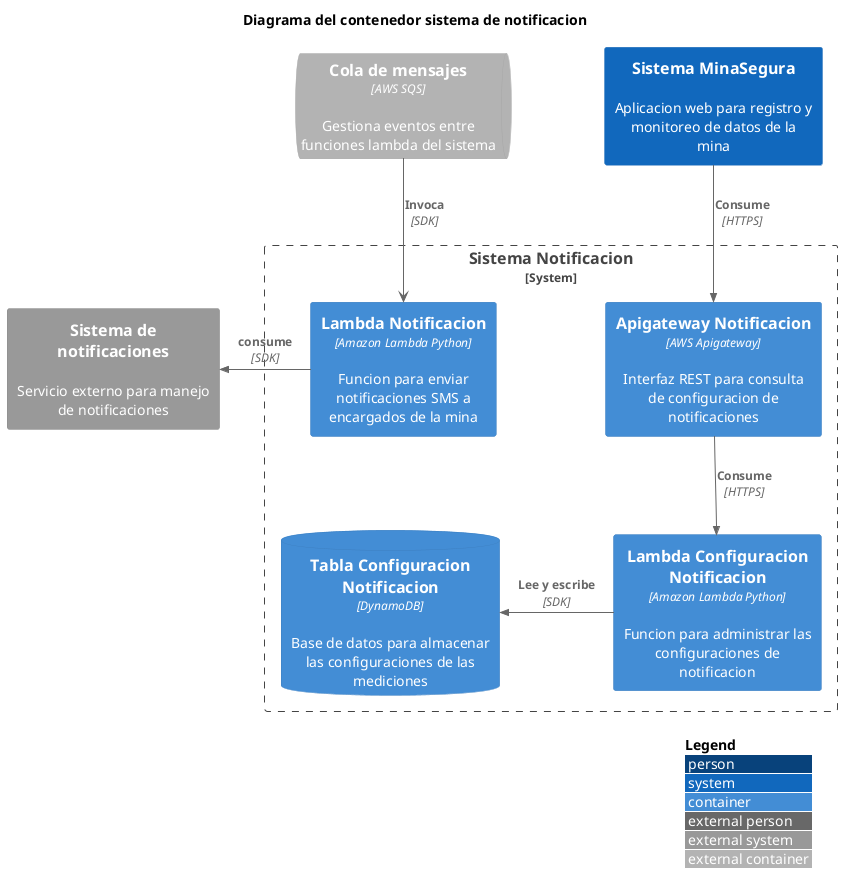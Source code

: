 @startuml minasegura_container_notificacion
!include <C4/C4_Container>

LAYOUT_WITH_LEGEND()

title Diagrama del contenedor sistema de notificacion

System(django_app, "Sistema MinaSegura", "Aplicacion web para registro y monitoreo de datos de la mina")

System_Boundary(c1, "Sistema Notificacion") {
    Container(notificacion_api, "Apigateway Notificacion", "AWS Apigateway", "Interfaz REST para consulta de configuracion de notificaciones")
    Container(notificacion_lambda, "Lambda Notificacion", "Amazon Lambda Python", "Funcion para enviar notificaciones SMS a encargados de la mina")
    Container(notificacion_config_lambda, "Lambda Configuracion Notificacion", "Amazon Lambda Python", "Funcion para administrar las configuraciones de notificacion")
    ContainerDb(notificacion_config_db, "Tabla Configuracion Notificacion", "DynamoDB", "Base de datos para almacenar las configuraciones de las mediciones")
    
}
ContainerQueue_Ext(sqs, "Cola de mensajes", "AWS SQS", "Gestiona eventos entre funciones lambda del sistema")
System_Ext(sns, "Sistema de notificaciones", "Servicio externo para manejo de notificaciones")

Rel(django_app, notificacion_api, "Consume", "HTTPS")
Rel(notificacion_api, notificacion_config_lambda, "Consume", "HTTPS")
Rel_L(notificacion_config_lambda, notificacion_config_db, "Lee y escribe", "SDK")
Rel_(notificacion_lambda, sqs, "Invoca", "SDK", "<-UP-")
Rel_L(notificacion_lambda, sns, "consume", "SDK")


@enduml
